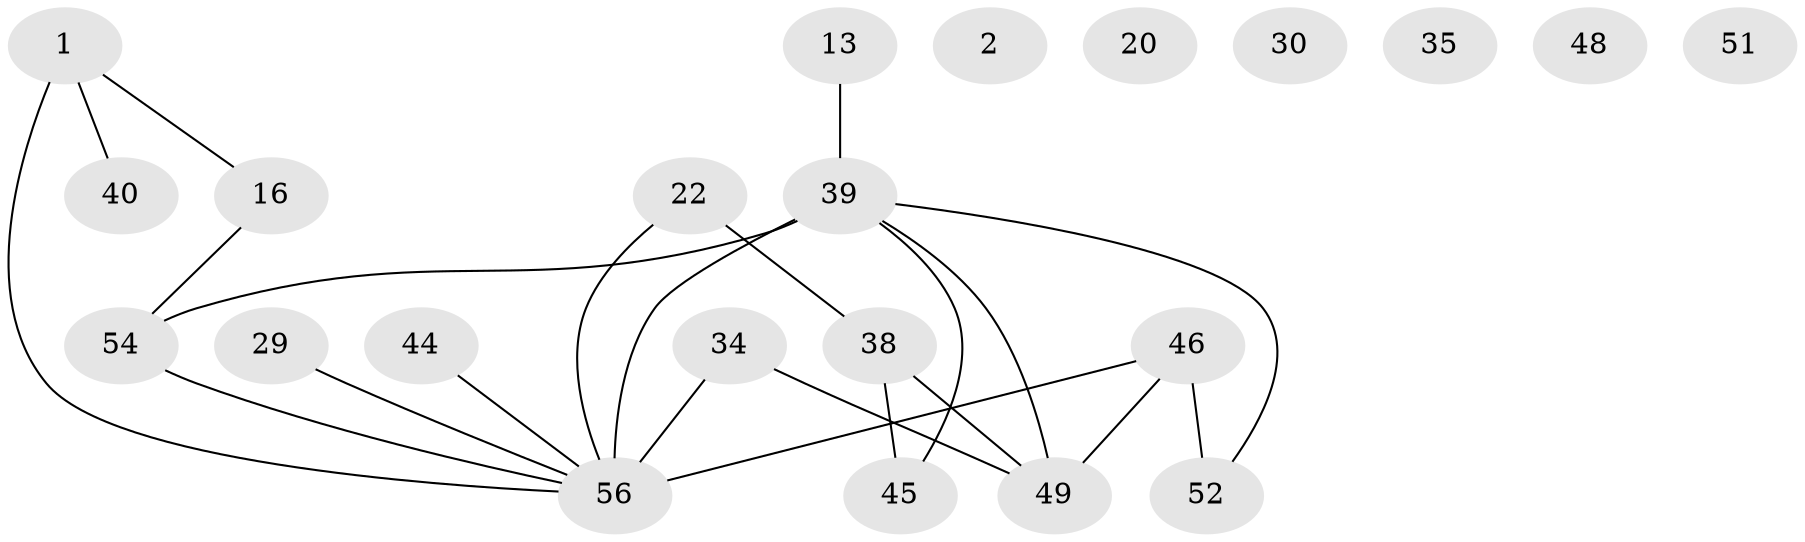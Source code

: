 // original degree distribution, {4: 0.19642857142857142, 0: 0.08928571428571429, 1: 0.21428571428571427, 2: 0.2857142857142857, 3: 0.17857142857142858, 5: 0.03571428571428571}
// Generated by graph-tools (version 1.1) at 2025/43/03/04/25 21:43:18]
// undirected, 22 vertices, 22 edges
graph export_dot {
graph [start="1"]
  node [color=gray90,style=filled];
  1;
  2;
  13;
  16;
  20;
  22 [super="+12"];
  29;
  30;
  34;
  35 [super="+31"];
  38;
  39 [super="+18"];
  40;
  44;
  45 [super="+5+25"];
  46 [super="+33"];
  48;
  49 [super="+23+47"];
  51;
  52 [super="+17"];
  54 [super="+19"];
  56 [super="+14+55"];
  1 -- 16;
  1 -- 40;
  1 -- 56 [weight=2];
  13 -- 39;
  16 -- 54;
  22 -- 38 [weight=2];
  22 -- 56;
  29 -- 56;
  34 -- 56 [weight=2];
  34 -- 49;
  38 -- 45;
  38 -- 49;
  39 -- 54 [weight=2];
  39 -- 52;
  39 -- 49;
  39 -- 45;
  39 -- 56 [weight=2];
  44 -- 56;
  46 -- 52;
  46 -- 56 [weight=4];
  46 -- 49;
  54 -- 56;
}
